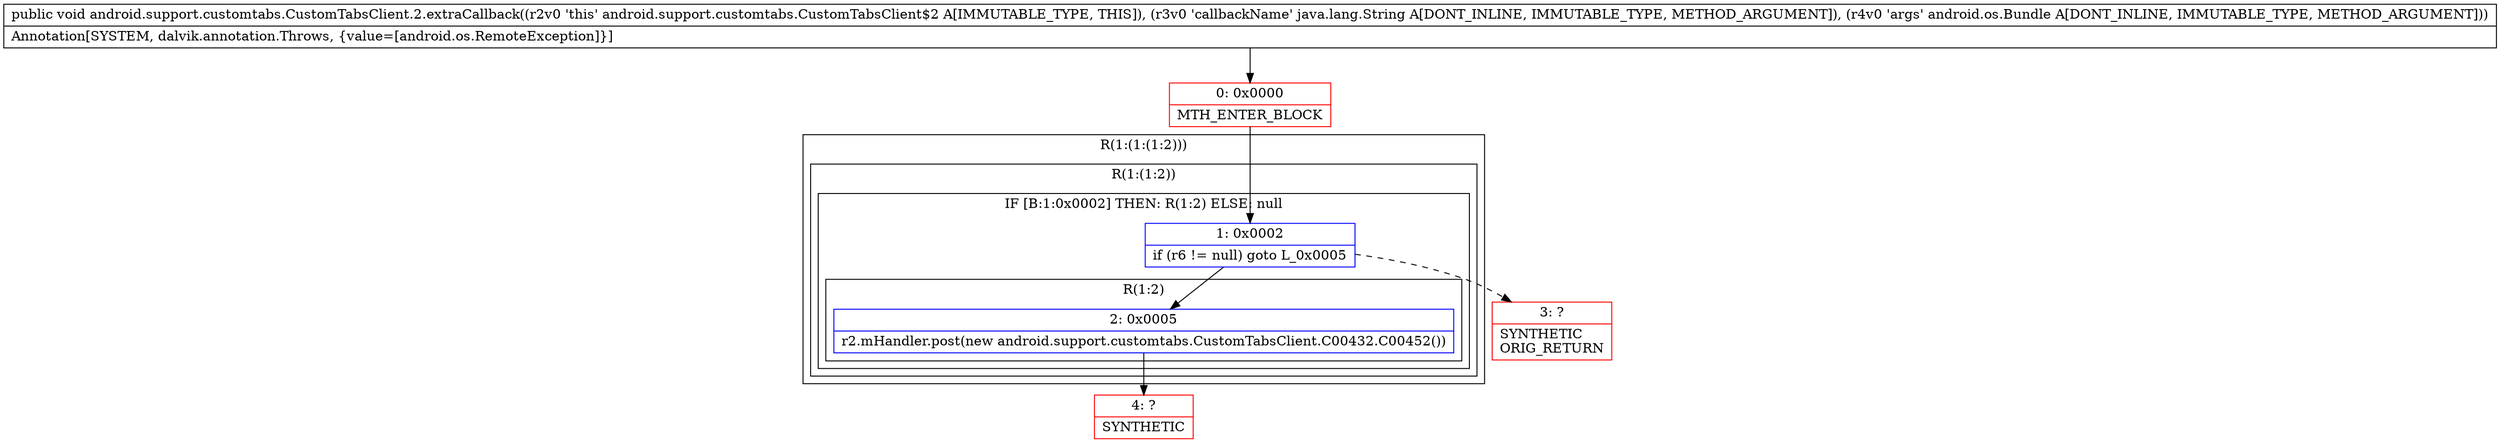 digraph "CFG forandroid.support.customtabs.CustomTabsClient.2.extraCallback(Ljava\/lang\/String;Landroid\/os\/Bundle;)V" {
subgraph cluster_Region_2042572230 {
label = "R(1:(1:(1:2)))";
node [shape=record,color=blue];
subgraph cluster_Region_175991243 {
label = "R(1:(1:2))";
node [shape=record,color=blue];
subgraph cluster_IfRegion_1900774057 {
label = "IF [B:1:0x0002] THEN: R(1:2) ELSE: null";
node [shape=record,color=blue];
Node_1 [shape=record,label="{1\:\ 0x0002|if (r6 != null) goto L_0x0005\l}"];
subgraph cluster_Region_1033857851 {
label = "R(1:2)";
node [shape=record,color=blue];
Node_2 [shape=record,label="{2\:\ 0x0005|r2.mHandler.post(new android.support.customtabs.CustomTabsClient.C00432.C00452())\l}"];
}
}
}
}
Node_0 [shape=record,color=red,label="{0\:\ 0x0000|MTH_ENTER_BLOCK\l}"];
Node_3 [shape=record,color=red,label="{3\:\ ?|SYNTHETIC\lORIG_RETURN\l}"];
Node_4 [shape=record,color=red,label="{4\:\ ?|SYNTHETIC\l}"];
MethodNode[shape=record,label="{public void android.support.customtabs.CustomTabsClient.2.extraCallback((r2v0 'this' android.support.customtabs.CustomTabsClient$2 A[IMMUTABLE_TYPE, THIS]), (r3v0 'callbackName' java.lang.String A[DONT_INLINE, IMMUTABLE_TYPE, METHOD_ARGUMENT]), (r4v0 'args' android.os.Bundle A[DONT_INLINE, IMMUTABLE_TYPE, METHOD_ARGUMENT]))  | Annotation[SYSTEM, dalvik.annotation.Throws, \{value=[android.os.RemoteException]\}]\l}"];
MethodNode -> Node_0;
Node_1 -> Node_2;
Node_1 -> Node_3[style=dashed];
Node_2 -> Node_4;
Node_0 -> Node_1;
}


